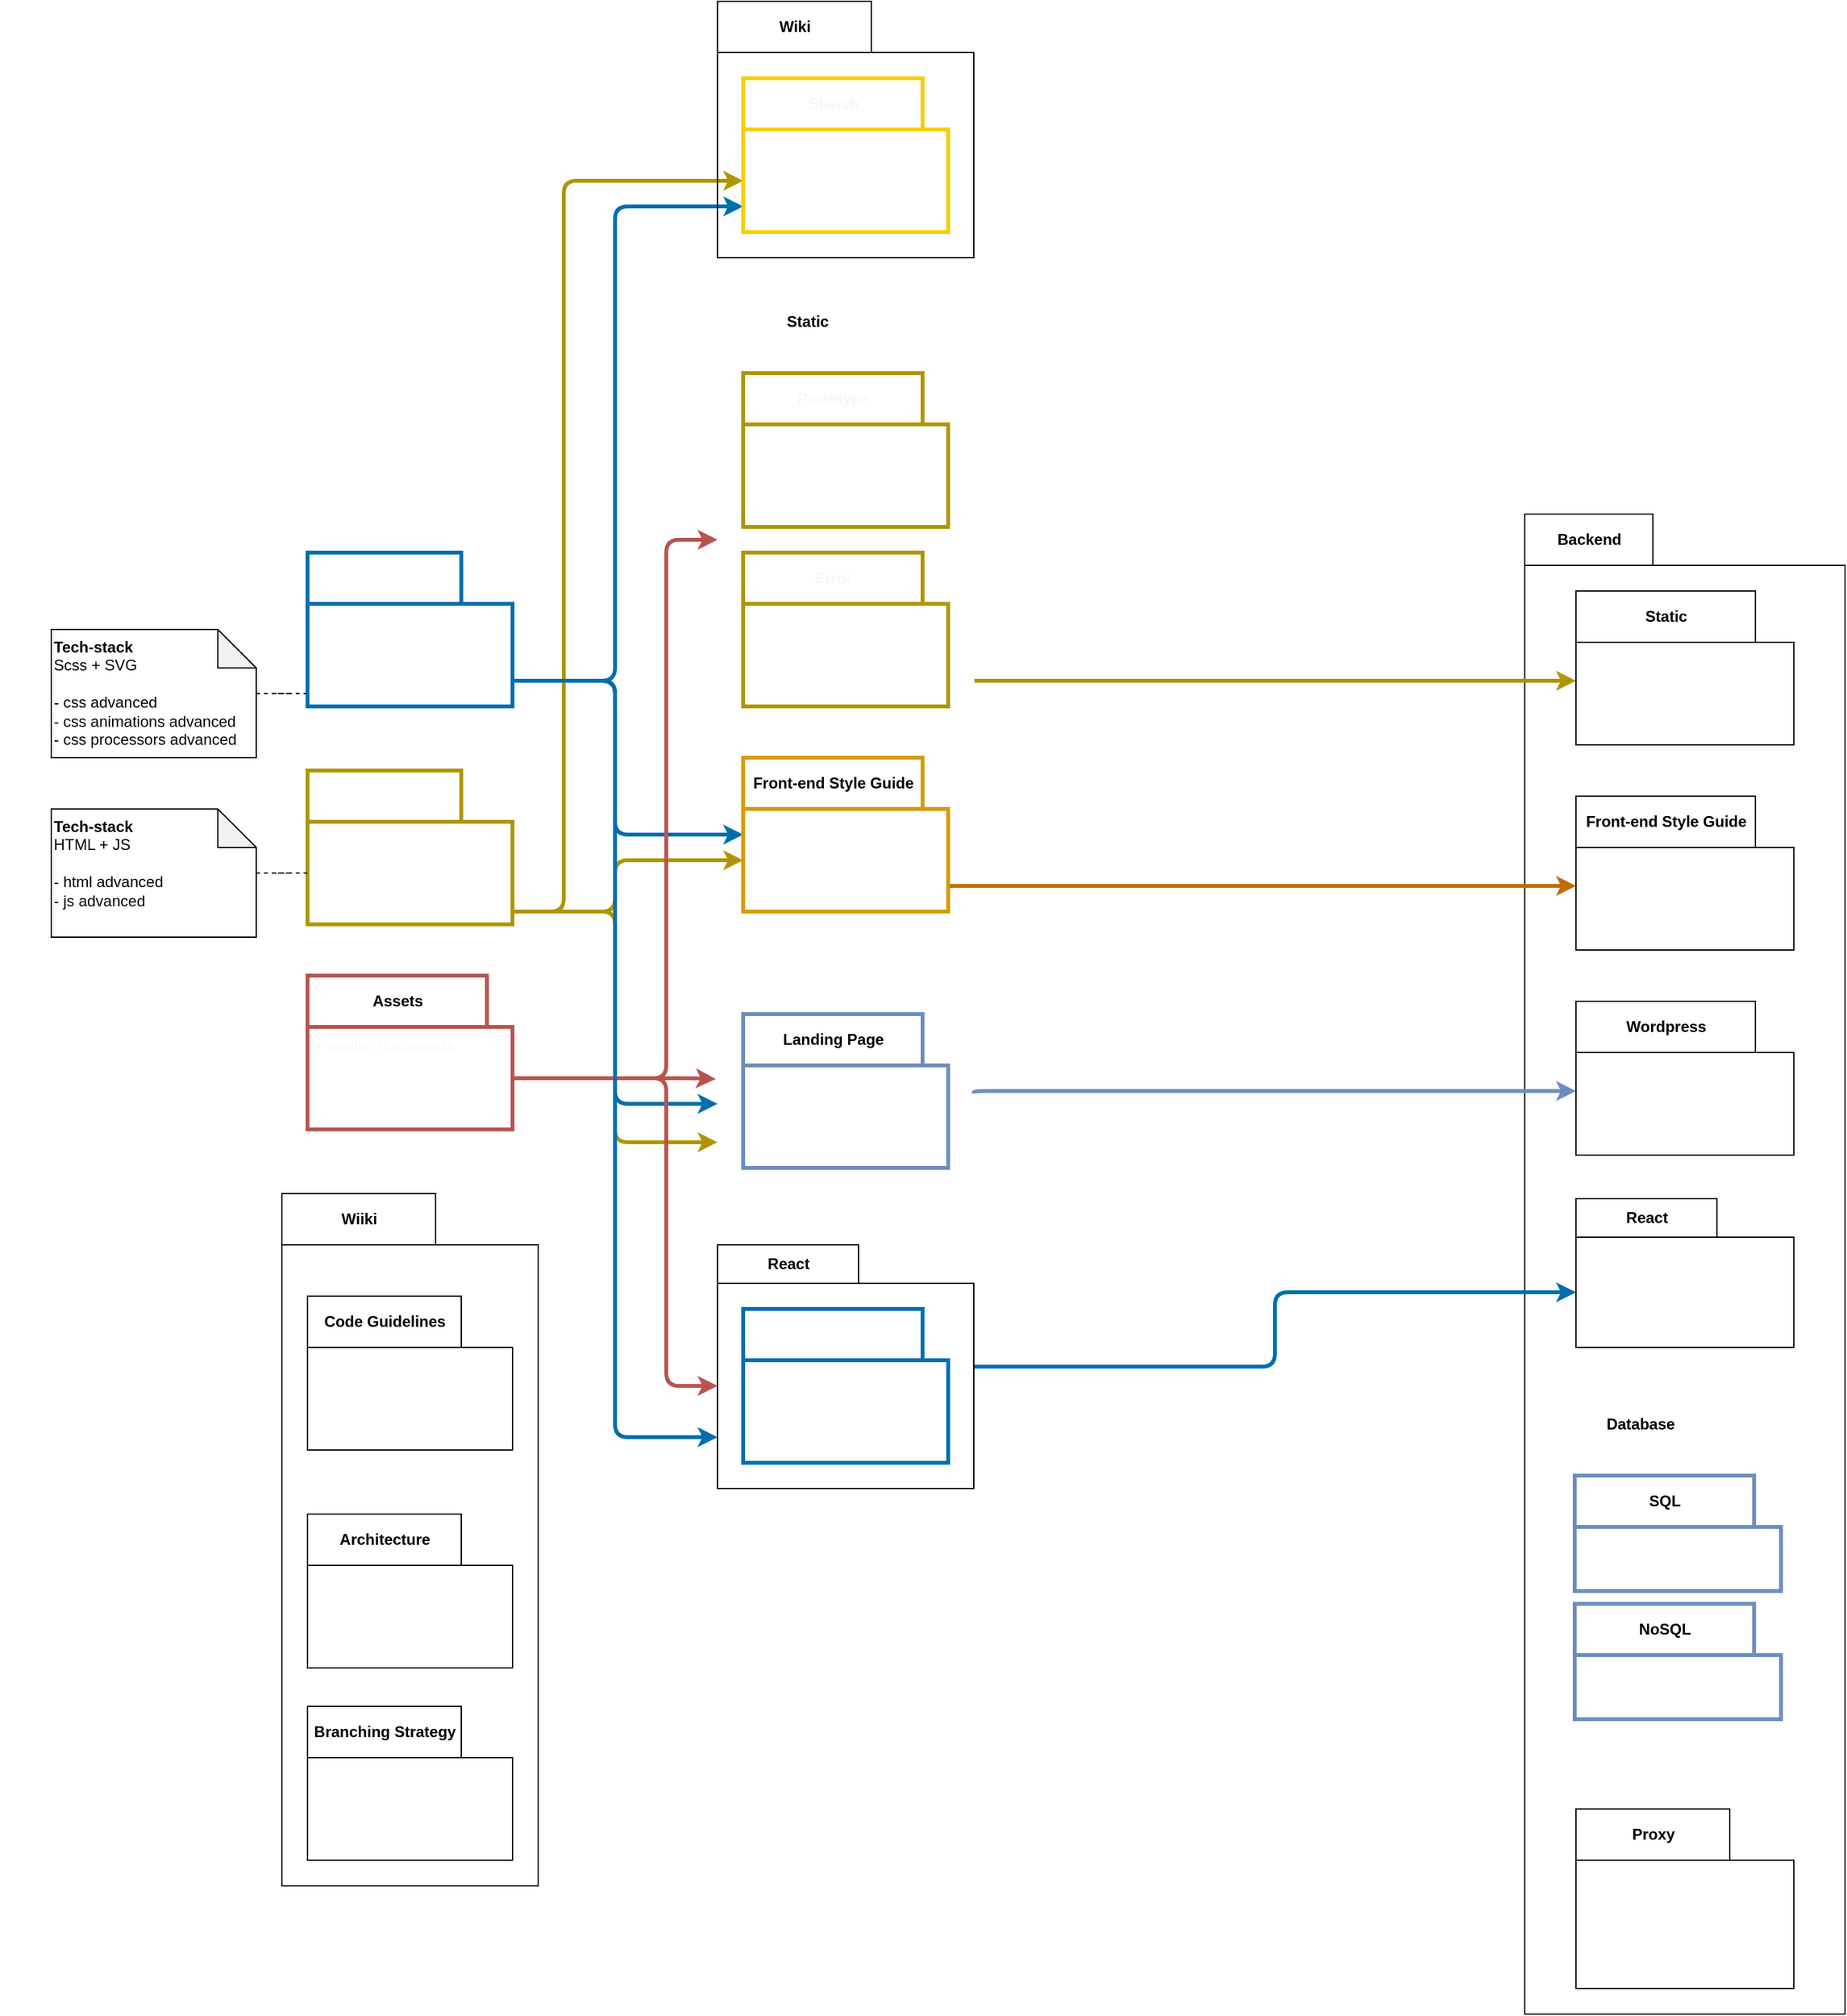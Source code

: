 <mxfile>
    <diagram id="5B_sO30YB8zPGPkABTFe" name="Page-1">
        <mxGraphModel dx="2330" dy="1137" grid="1" gridSize="10" guides="1" tooltips="1" connect="1" arrows="1" fold="1" page="0" pageScale="1" pageWidth="827" pageHeight="1169" math="0" shadow="0">
            <root>
                <mxCell id="0"/>
                <mxCell id="1" parent="0"/>
                <mxCell id="118" value="Backend" style="shape=folder;fontStyle=1;tabWidth=100;tabHeight=40;tabPosition=left;html=1;boundedLbl=1;labelInHeader=1;container=0;collapsible=0;recursiveResize=0;fillColor=none;" vertex="1" parent="1">
                    <mxGeometry x="1350" y="710" width="250" height="1170" as="geometry"/>
                </mxCell>
                <mxCell id="82" value="Wordpress" style="shape=folder;fontStyle=1;tabWidth=140;tabHeight=30;tabPosition=left;html=1;boundedLbl=1;labelInHeader=1;container=1;collapsible=0;recursiveResize=0;fontColor=#FFFFFF;strokeColor=#FFFFFF;strokeWidth=1;fillColor=none;" parent="1" vertex="1">
                    <mxGeometry x="720" y="1050" width="200" height="194" as="geometry"/>
                </mxCell>
                <mxCell id="50" style="edgeStyle=orthogonalEdgeStyle;html=1;fontColor=#F7F7F7;startArrow=none;startFill=0;endArrow=classic;endFill=1;strokeWidth=3;elbow=vertical;fillColor=#1ba1e2;strokeColor=#006EAF;entryX=0;entryY=0;entryDx=0;entryDy=60;entryPerimeter=0;" parent="1" source="3" edge="1" target="17">
                    <mxGeometry relative="1" as="geometry">
                        <Array as="points">
                            <mxPoint x="640" y="840"/>
                            <mxPoint x="640" y="960"/>
                        </Array>
                        <mxPoint x="800" y="960" as="targetPoint"/>
                    </mxGeometry>
                </mxCell>
                <mxCell id="96" style="edgeStyle=orthogonalEdgeStyle;html=1;entryX=0;entryY=0;entryDx=0;entryDy=100;entryPerimeter=0;fontSize=16;fontColor=#FFFFFF;startArrow=none;startFill=0;endArrow=classic;endFill=1;strokeWidth=3;elbow=vertical;fillColor=#1ba1e2;strokeColor=#006EAF;" parent="1" source="3" target="18" edge="1">
                    <mxGeometry relative="1" as="geometry">
                        <Array as="points">
                            <mxPoint x="640" y="840"/>
                            <mxPoint x="640" y="470"/>
                        </Array>
                    </mxGeometry>
                </mxCell>
                <mxCell id="103" style="edgeStyle=orthogonalEdgeStyle;html=1;fontColor=#FFFFFF;fillColor=#1ba1e2;strokeColor=#006EAF;strokeWidth=3;" parent="1" source="3" edge="1">
                    <mxGeometry relative="1" as="geometry">
                        <Array as="points">
                            <mxPoint x="640" y="840"/>
                            <mxPoint x="640" y="1170"/>
                        </Array>
                        <mxPoint x="720" y="1170" as="targetPoint"/>
                    </mxGeometry>
                </mxCell>
                <mxCell id="3" value="Living Style Guide" style="shape=folder;fontStyle=1;tabWidth=120;tabHeight=40;tabPosition=left;html=1;boundedLbl=1;labelInHeader=1;container=1;collapsible=0;recursiveResize=0;fillColor=none;strokeColor=#006EAF;strokeWidth=3;fontColor=#ffffff;" parent="1" vertex="1">
                    <mxGeometry x="400" y="740" width="160" height="120" as="geometry"/>
                </mxCell>
                <mxCell id="51" style="edgeStyle=orthogonalEdgeStyle;html=1;fontColor=#F7F7F7;startArrow=none;startFill=0;endArrow=classic;endFill=1;strokeWidth=3;elbow=vertical;fillColor=#e3c800;strokeColor=#B09500;entryX=0;entryY=0;entryDx=0;entryDy=80;entryPerimeter=0;" parent="1" source="5" target="17" edge="1">
                    <mxGeometry relative="1" as="geometry">
                        <Array as="points">
                            <mxPoint x="640" y="1020"/>
                            <mxPoint x="640" y="980"/>
                        </Array>
                    </mxGeometry>
                </mxCell>
                <mxCell id="52" style="edgeStyle=orthogonalEdgeStyle;html=1;fontColor=#F7F7F7;startArrow=none;startFill=0;endArrow=classic;endFill=1;strokeWidth=3;elbow=vertical;fillColor=#e3c800;strokeColor=#B09500;entryX=0;entryY=0.773;entryDx=0;entryDy=0;entryPerimeter=0;" parent="1" source="5" target="82" edge="1">
                    <mxGeometry relative="1" as="geometry">
                        <Array as="points">
                            <mxPoint x="640" y="1020"/>
                            <mxPoint x="640" y="1200"/>
                        </Array>
                        <mxPoint x="770" y="1200" as="targetPoint"/>
                    </mxGeometry>
                </mxCell>
                <mxCell id="95" style="edgeStyle=orthogonalEdgeStyle;html=1;entryX=0;entryY=0;entryDx=0;entryDy=80;entryPerimeter=0;fontSize=16;fontColor=#FFFFFF;startArrow=none;startFill=0;endArrow=classic;endFill=1;strokeWidth=3;elbow=vertical;fillColor=#e3c800;strokeColor=#B09500;" parent="1" source="5" target="18" edge="1">
                    <mxGeometry relative="1" as="geometry">
                        <Array as="points">
                            <mxPoint x="600" y="1020"/>
                            <mxPoint x="600" y="450"/>
                        </Array>
                    </mxGeometry>
                </mxCell>
                <mxCell id="5" value="Component Library" style="shape=folder;fontStyle=1;tabWidth=120;tabHeight=40;tabPosition=left;html=1;boundedLbl=1;labelInHeader=1;container=1;collapsible=0;recursiveResize=0;fillColor=none;strokeColor=#B09500;strokeWidth=3;fontColor=#FFFFFF;" parent="1" vertex="1">
                    <mxGeometry x="400" y="910" width="160" height="120" as="geometry"/>
                </mxCell>
                <mxCell id="15" style="edgeStyle=entityRelationEdgeStyle;html=1;entryX=0;entryY=0;entryDx=0;entryDy=80;entryPerimeter=0;dashed=1;endArrow=none;endFill=0;" parent="1" source="14" target="5" edge="1">
                    <mxGeometry relative="1" as="geometry"/>
                </mxCell>
                <mxCell id="14" value="&lt;b&gt;Tech-stack&lt;/b&gt;&lt;br&gt;HTML + JS&lt;br&gt;&lt;br&gt;- html advanced&lt;br&gt;- js advanced&amp;nbsp;" style="shape=note;whiteSpace=wrap;html=1;backgroundOutline=1;darkOpacity=0.05;align=left;verticalAlign=top;" parent="1" vertex="1">
                    <mxGeometry x="200" y="940" width="160" height="100" as="geometry"/>
                </mxCell>
                <mxCell id="123" style="edgeStyle=orthogonalEdgeStyle;html=1;strokeWidth=3;fillColor=#f0a30a;strokeColor=#BD7000;" edge="1" parent="1" source="17">
                    <mxGeometry relative="1" as="geometry">
                        <mxPoint x="1390" y="1000" as="targetPoint"/>
                        <Array as="points">
                            <mxPoint x="1380" y="1000"/>
                            <mxPoint x="1380" y="1000"/>
                        </Array>
                    </mxGeometry>
                </mxCell>
                <mxCell id="17" value="Front-end Style Guide" style="shape=folder;fontStyle=1;tabWidth=140;tabHeight=40;tabPosition=left;html=1;boundedLbl=1;labelInHeader=1;container=1;collapsible=0;recursiveResize=0;fillColor=none;strokeColor=#d79b00;strokeWidth=3;" parent="1" vertex="1">
                    <mxGeometry x="740" y="900" width="160" height="120" as="geometry"/>
                </mxCell>
                <mxCell id="36" style="edgeStyle=orthogonalEdgeStyle;html=1;fontColor=#F7F7F7;endArrow=none;endFill=0;strokeWidth=3;startArrow=classic;startFill=1;exitX=0;exitY=0;exitDx=0;exitDy=190;exitPerimeter=0;fillColor=#f8cecc;strokeColor=#b85450;entryX=0;entryY=0;entryDx=160;entryDy=80;entryPerimeter=0;" parent="1" source="19" target="32" edge="1">
                    <mxGeometry relative="1" as="geometry">
                        <mxPoint x="1343" y="1041" as="targetPoint"/>
                        <Array as="points">
                            <mxPoint x="680" y="730"/>
                            <mxPoint x="680" y="1150"/>
                        </Array>
                        <mxPoint x="1330" y="940" as="sourcePoint"/>
                    </mxGeometry>
                </mxCell>
                <mxCell id="122" value="" style="edgeStyle=orthogonalEdgeStyle;html=1;strokeWidth=3;fillColor=#e3c800;strokeColor=#B09500;" edge="1" parent="1" source="19">
                    <mxGeometry x="-0.064" relative="1" as="geometry">
                        <mxPoint x="1390" y="840" as="targetPoint"/>
                        <Array as="points">
                            <mxPoint x="1270" y="840"/>
                            <mxPoint x="1270" y="840"/>
                        </Array>
                        <mxPoint as="offset"/>
                    </mxGeometry>
                </mxCell>
                <mxCell id="19" value="Static&lt;br&gt;" style="shape=folder;fontStyle=1;tabWidth=140;tabHeight=40;tabPosition=left;html=1;boundedLbl=1;labelInHeader=1;container=1;collapsible=0;recursiveResize=0;fillColor=none;strokeColor=#FFFFFF;strokeWidth=1;" parent="1" vertex="1">
                    <mxGeometry x="720" y="540" width="200" height="340" as="geometry"/>
                </mxCell>
                <mxCell id="105" value="Prototype" style="shape=folder;fontStyle=1;tabWidth=140;tabHeight=40;tabPosition=left;html=1;boundedLbl=1;labelInHeader=1;container=1;collapsible=0;recursiveResize=0;fillColor=none;strokeColor=#B09500;strokeWidth=3;fontColor=#F7F7F7;" parent="19" vertex="1">
                    <mxGeometry x="20" y="60" width="160" height="120" as="geometry"/>
                </mxCell>
                <mxCell id="108" value="Error" style="shape=folder;fontStyle=1;tabWidth=140;tabHeight=40;tabPosition=left;html=1;boundedLbl=1;labelInHeader=1;container=1;collapsible=0;recursiveResize=0;fillColor=none;strokeColor=#B09500;strokeWidth=3;fontColor=#F7F7F7;" parent="19" vertex="1">
                    <mxGeometry x="20" y="200" width="160" height="120" as="geometry"/>
                </mxCell>
                <mxCell id="21" style="edgeStyle=entityRelationEdgeStyle;html=1;entryX=0;entryY=0;entryDx=0;entryDy=110;entryPerimeter=0;dashed=1;endArrow=none;endFill=0;" parent="1" source="20" target="3" edge="1">
                    <mxGeometry relative="1" as="geometry"/>
                </mxCell>
                <mxCell id="20" value="&lt;b&gt;Tech-stack&lt;/b&gt;&lt;br&gt;Scss + SVG&lt;br&gt;&lt;br&gt;- css advanced&lt;br&gt;- css animations advanced&lt;br&gt;- css processors advanced" style="shape=note;whiteSpace=wrap;html=1;backgroundOutline=1;darkOpacity=0.05;align=left;verticalAlign=top;" parent="1" vertex="1">
                    <mxGeometry x="200" y="800" width="160" height="100" as="geometry"/>
                </mxCell>
                <mxCell id="120" style="edgeStyle=orthogonalEdgeStyle;html=1;fillColor=#dae8fc;strokeColor=#6c8ebf;strokeWidth=3;exitX=0;exitY=0;exitDx=200;exitDy=112;exitPerimeter=0;" edge="1" parent="1" source="82" target="117">
                    <mxGeometry relative="1" as="geometry">
                        <mxPoint x="980" y="1201" as="sourcePoint"/>
                        <Array as="points">
                            <mxPoint x="920" y="1160"/>
                        </Array>
                    </mxGeometry>
                </mxCell>
                <mxCell id="28" value="Landing Page" style="shape=folder;fontStyle=1;tabWidth=140;tabHeight=40;tabPosition=left;html=1;boundedLbl=1;labelInHeader=1;container=1;collapsible=0;recursiveResize=0;fillColor=none;strokeColor=#6c8ebf;strokeWidth=3;" parent="1" vertex="1">
                    <mxGeometry x="740" y="1100" width="160" height="120" as="geometry"/>
                </mxCell>
                <mxCell id="94" style="edgeStyle=orthogonalEdgeStyle;html=1;fontSize=16;fontColor=#FFFFFF;startArrow=none;startFill=0;endArrow=classic;endFill=1;strokeWidth=3;elbow=vertical;fillColor=#f8cecc;strokeColor=#b85450;exitX=0;exitY=0;exitDx=160;exitDy=80;exitPerimeter=0;entryX=-0.007;entryY=0.519;entryDx=0;entryDy=0;entryPerimeter=0;" parent="1" source="32" target="82" edge="1">
                    <mxGeometry relative="1" as="geometry">
                        <Array as="points">
                            <mxPoint x="700" y="1150"/>
                        </Array>
                        <mxPoint x="700" y="1150" as="targetPoint"/>
                    </mxGeometry>
                </mxCell>
                <mxCell id="32" value="Assets" style="shape=folder;fontStyle=1;tabWidth=140;tabHeight=40;tabPosition=left;html=1;boundedLbl=1;labelInHeader=1;container=1;collapsible=0;recursiveResize=0;fillColor=none;strokeColor=#b85450;strokeWidth=3;" parent="1" vertex="1">
                    <mxGeometry x="400" y="1070" width="160" height="120" as="geometry"/>
                </mxCell>
                <mxCell id="34" value="+ media, documents" style="text;html=1;strokeColor=none;fillColor=none;align=center;verticalAlign=middle;whiteSpace=wrap;rounded=0;fontColor=#F7F7F7;" parent="32" vertex="1">
                    <mxGeometry y="40" width="120" height="30" as="geometry"/>
                </mxCell>
                <mxCell id="70" value="&lt;span&gt;`+`public&lt;/span&gt;&lt;br&gt;&lt;span&gt;`-`private&lt;/span&gt;&lt;br&gt;&lt;span&gt;`~`package&lt;/span&gt;&lt;br&gt;&lt;span&gt;`#`protected&lt;/span&gt;" style="shape=note;size=20;whiteSpace=wrap;html=1;fontColor=#FFFFFF;strokeColor=#FFFFFF;strokeWidth=1;fillColor=none;align=left;verticalAlign=top;" parent="1" vertex="1">
                    <mxGeometry x="230" y="390" width="160" height="80" as="geometry"/>
                </mxCell>
                <mxCell id="85" value="&lt;div style=&quot;text-align: left&quot;&gt;&lt;span&gt;&lt;b&gt;&lt;font style=&quot;font-size: 27px&quot;&gt;Package Diagram&lt;/font&gt;&lt;/b&gt;&lt;/span&gt;&lt;/div&gt;&lt;div style=&quot;text-align: left&quot;&gt;&lt;span&gt;- structure diagram&lt;/span&gt;&lt;/div&gt;&lt;div style=&quot;text-align: left&quot;&gt;&lt;span&gt;- dependencies between different packages&lt;/span&gt;&lt;/div&gt;" style="text;html=1;align=center;verticalAlign=middle;resizable=0;points=[];autosize=1;strokeColor=none;fillColor=none;fontColor=#FFFFFF;" parent="1" vertex="1">
                    <mxGeometry x="160" y="520" width="250" height="50" as="geometry"/>
                </mxCell>
                <mxCell id="90" value="Wiiki" style="shape=folder;fontStyle=1;tabWidth=120;tabHeight=40;tabPosition=left;html=1;boundedLbl=1;labelInHeader=1;container=1;collapsible=0;recursiveResize=0;fillColor=none;" parent="1" vertex="1">
                    <mxGeometry x="380" y="1240" width="200" height="540" as="geometry"/>
                </mxCell>
                <mxCell id="16" value="Code Guidelines" style="shape=folder;fontStyle=1;tabWidth=120;tabHeight=40;tabPosition=left;html=1;boundedLbl=1;labelInHeader=1;container=1;collapsible=0;recursiveResize=0;fillColor=none;" parent="90" vertex="1">
                    <mxGeometry x="20" y="80" width="160" height="120" as="geometry"/>
                </mxCell>
                <mxCell id="91" value="Architecture" style="shape=folder;fontStyle=1;tabWidth=120;tabHeight=40;tabPosition=left;html=1;boundedLbl=1;labelInHeader=1;container=1;collapsible=0;recursiveResize=0;fillColor=none;" parent="90" vertex="1">
                    <mxGeometry x="20" y="250" width="160" height="120" as="geometry"/>
                </mxCell>
                <mxCell id="92" value="Branching Strategy" style="shape=folder;fontStyle=1;tabWidth=120;tabHeight=40;tabPosition=left;html=1;boundedLbl=1;labelInHeader=1;container=1;collapsible=0;recursiveResize=0;fillColor=none;" parent="90" vertex="1">
                    <mxGeometry x="20" y="400" width="160" height="120" as="geometry"/>
                </mxCell>
                <mxCell id="135" style="edgeStyle=orthogonalEdgeStyle;html=1;entryX=0;entryY=0;entryDx=0;entryDy=73;entryPerimeter=0;strokeWidth=3;fillColor=#1ba1e2;strokeColor=#006EAF;" edge="1" parent="1" source="101" target="133">
                    <mxGeometry relative="1" as="geometry"/>
                </mxCell>
                <mxCell id="101" value="React" style="shape=folder;fontStyle=1;tabWidth=110;tabHeight=30;tabPosition=left;html=1;boundedLbl=1;labelInHeader=1;container=1;collapsible=0;recursiveResize=0;" parent="1" vertex="1">
                    <mxGeometry x="720" y="1280" width="200" height="190" as="geometry"/>
                </mxCell>
                <mxCell id="31" value="Single Page App." style="shape=folder;fontStyle=1;tabWidth=140;tabHeight=40;tabPosition=left;html=1;boundedLbl=1;labelInHeader=1;container=1;collapsible=0;recursiveResize=0;fillColor=none;strokeColor=#006EAF;strokeWidth=3;fontColor=#ffffff;" parent="101" vertex="1">
                    <mxGeometry x="20" y="50" width="160" height="120" as="geometry"/>
                </mxCell>
                <mxCell id="42" style="edgeStyle=orthogonalEdgeStyle;html=1;fontColor=#F7F7F7;startArrow=none;startFill=0;endArrow=classic;endFill=1;strokeWidth=3;fillColor=#f8cecc;strokeColor=#b85450;exitX=0;exitY=0;exitDx=160;exitDy=80;exitPerimeter=0;" parent="1" source="32" edge="1">
                    <mxGeometry relative="1" as="geometry">
                        <mxPoint x="1290" y="1250" as="sourcePoint"/>
                        <mxPoint x="720" y="1390" as="targetPoint"/>
                        <Array as="points">
                            <mxPoint x="680" y="1150"/>
                            <mxPoint x="680" y="1390"/>
                        </Array>
                    </mxGeometry>
                </mxCell>
                <mxCell id="55" style="edgeStyle=orthogonalEdgeStyle;html=1;fontColor=#F7F7F7;startArrow=none;startFill=0;endArrow=classic;endFill=1;strokeWidth=3;elbow=vertical;fillColor=#1ba1e2;strokeColor=#006EAF;entryX=0;entryY=0;entryDx=0;entryDy=150;entryPerimeter=0;" parent="1" source="3" target="101" edge="1">
                    <mxGeometry relative="1" as="geometry">
                        <Array as="points">
                            <mxPoint x="640" y="840"/>
                            <mxPoint x="640" y="1430"/>
                        </Array>
                        <mxPoint x="800" y="1700" as="targetPoint"/>
                    </mxGeometry>
                </mxCell>
                <mxCell id="113" value="Wiki" style="shape=folder;fontStyle=1;tabWidth=120;tabHeight=40;tabPosition=left;html=1;boundedLbl=1;labelInHeader=1;container=1;collapsible=0;recursiveResize=0;fillColor=none;" parent="1" vertex="1">
                    <mxGeometry x="720" y="310" width="200" height="200" as="geometry"/>
                </mxCell>
                <mxCell id="18" value="Sketch" style="shape=folder;fontStyle=1;tabWidth=140;tabHeight=40;tabPosition=left;html=1;boundedLbl=1;labelInHeader=1;container=1;collapsible=0;recursiveResize=0;fillColor=none;fontColor=#F7F7F7;strokeColor=#F5CF00;strokeWidth=3;" parent="113" vertex="1">
                    <mxGeometry x="20" y="60" width="160" height="120" as="geometry"/>
                </mxCell>
                <mxCell id="114" value="Proxy" style="shape=folder;fontStyle=1;tabWidth=120;tabHeight=40;tabPosition=left;html=1;boundedLbl=1;labelInHeader=1;container=1;collapsible=0;recursiveResize=0;" vertex="1" parent="1">
                    <mxGeometry x="1390" y="1720" width="170" height="140" as="geometry"/>
                </mxCell>
                <mxCell id="116" value="Front-end Style Guide" style="shape=folder;fontStyle=1;tabWidth=140;tabHeight=40;tabPosition=left;html=1;boundedLbl=1;labelInHeader=1;container=1;collapsible=0;recursiveResize=0;" vertex="1" parent="1">
                    <mxGeometry x="1390" y="930" width="170" height="120" as="geometry"/>
                </mxCell>
                <mxCell id="117" value="Wordpress" style="shape=folder;fontStyle=1;tabWidth=140;tabHeight=40;tabPosition=left;html=1;boundedLbl=1;labelInHeader=1;container=1;collapsible=0;recursiveResize=0;" vertex="1" parent="1">
                    <mxGeometry x="1390" y="1090" width="170" height="120" as="geometry"/>
                </mxCell>
                <mxCell id="121" value="Static" style="shape=folder;fontStyle=1;tabWidth=140;tabHeight=40;tabPosition=left;html=1;boundedLbl=1;labelInHeader=1;container=1;collapsible=0;recursiveResize=0;" vertex="1" parent="1">
                    <mxGeometry x="1390" y="770" width="170" height="120" as="geometry"/>
                </mxCell>
                <mxCell id="33" value="Database" style="shape=folder;fontStyle=1;tabWidth=140;tabHeight=40;tabPosition=left;html=1;boundedLbl=1;labelInHeader=1;container=1;collapsible=0;recursiveResize=0;fillColor=none;strokeColor=#FFFFFF;strokeWidth=1;" parent="1" vertex="1">
                    <mxGeometry x="1370" y="1400" width="210" height="270" as="geometry"/>
                </mxCell>
                <mxCell id="56" value="SQL" style="shape=folder;fontStyle=1;tabWidth=140;tabHeight=40;tabPosition=left;html=1;boundedLbl=1;labelInHeader=1;container=1;collapsible=0;recursiveResize=0;fillColor=none;strokeColor=#6c8ebf;strokeWidth=3;" parent="33" vertex="1">
                    <mxGeometry x="19" y="60" width="161" height="90" as="geometry"/>
                </mxCell>
                <mxCell id="57" value="NoSQL" style="shape=folder;fontStyle=1;tabWidth=140;tabHeight=40;tabPosition=left;html=1;boundedLbl=1;labelInHeader=1;container=1;collapsible=0;recursiveResize=0;fillColor=none;strokeColor=#6c8ebf;strokeWidth=3;" parent="33" vertex="1">
                    <mxGeometry x="19" y="160" width="161" height="90" as="geometry"/>
                </mxCell>
                <mxCell id="133" value="React" style="shape=folder;fontStyle=1;tabWidth=110;tabHeight=30;tabPosition=left;html=1;boundedLbl=1;labelInHeader=1;container=1;collapsible=0;recursiveResize=0;" vertex="1" parent="1">
                    <mxGeometry x="1390" y="1244" width="170" height="116" as="geometry"/>
                </mxCell>
            </root>
        </mxGraphModel>
    </diagram>
</mxfile>